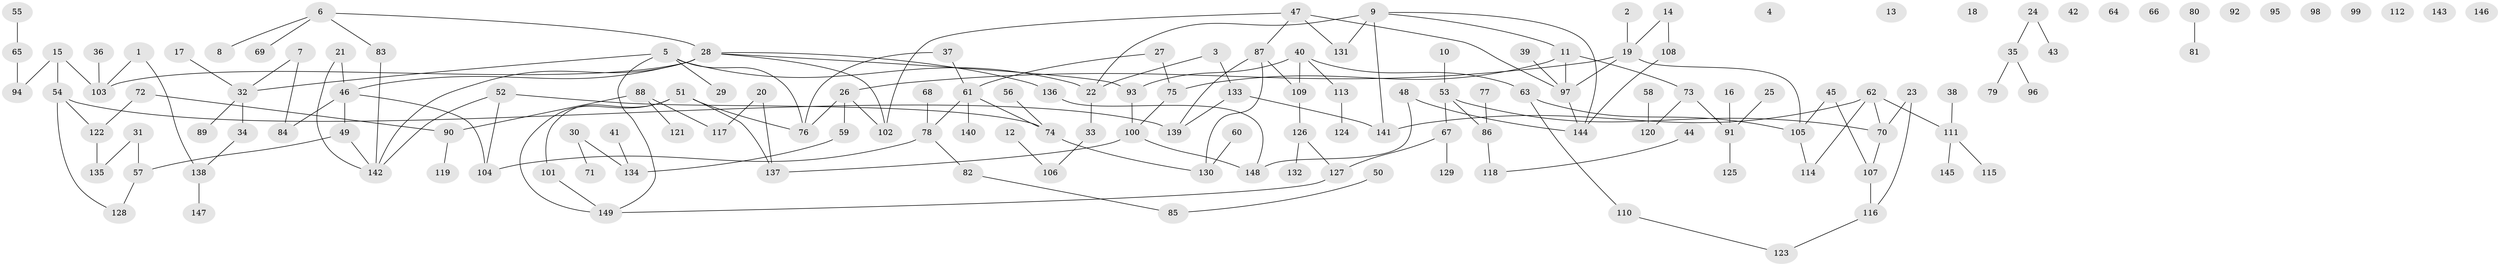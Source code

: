 // coarse degree distribution, {2: 0.1792452830188679, 1: 0.32075471698113206, 4: 0.12264150943396226, 0: 0.12264150943396226, 6: 0.03773584905660377, 3: 0.12264150943396226, 5: 0.07547169811320754, 7: 0.009433962264150943, 8: 0.009433962264150943}
// Generated by graph-tools (version 1.1) at 2025/23/03/03/25 07:23:30]
// undirected, 149 vertices, 168 edges
graph export_dot {
graph [start="1"]
  node [color=gray90,style=filled];
  1;
  2;
  3;
  4;
  5;
  6;
  7;
  8;
  9;
  10;
  11;
  12;
  13;
  14;
  15;
  16;
  17;
  18;
  19;
  20;
  21;
  22;
  23;
  24;
  25;
  26;
  27;
  28;
  29;
  30;
  31;
  32;
  33;
  34;
  35;
  36;
  37;
  38;
  39;
  40;
  41;
  42;
  43;
  44;
  45;
  46;
  47;
  48;
  49;
  50;
  51;
  52;
  53;
  54;
  55;
  56;
  57;
  58;
  59;
  60;
  61;
  62;
  63;
  64;
  65;
  66;
  67;
  68;
  69;
  70;
  71;
  72;
  73;
  74;
  75;
  76;
  77;
  78;
  79;
  80;
  81;
  82;
  83;
  84;
  85;
  86;
  87;
  88;
  89;
  90;
  91;
  92;
  93;
  94;
  95;
  96;
  97;
  98;
  99;
  100;
  101;
  102;
  103;
  104;
  105;
  106;
  107;
  108;
  109;
  110;
  111;
  112;
  113;
  114;
  115;
  116;
  117;
  118;
  119;
  120;
  121;
  122;
  123;
  124;
  125;
  126;
  127;
  128;
  129;
  130;
  131;
  132;
  133;
  134;
  135;
  136;
  137;
  138;
  139;
  140;
  141;
  142;
  143;
  144;
  145;
  146;
  147;
  148;
  149;
  1 -- 103;
  1 -- 138;
  2 -- 19;
  3 -- 22;
  3 -- 133;
  5 -- 22;
  5 -- 29;
  5 -- 32;
  5 -- 76;
  5 -- 149;
  6 -- 8;
  6 -- 28;
  6 -- 69;
  6 -- 83;
  7 -- 32;
  7 -- 84;
  9 -- 11;
  9 -- 22;
  9 -- 131;
  9 -- 141;
  9 -- 144;
  10 -- 53;
  11 -- 73;
  11 -- 75;
  11 -- 97;
  12 -- 106;
  14 -- 19;
  14 -- 108;
  15 -- 54;
  15 -- 94;
  15 -- 103;
  16 -- 91;
  17 -- 32;
  19 -- 26;
  19 -- 97;
  19 -- 105;
  20 -- 117;
  20 -- 137;
  21 -- 46;
  21 -- 142;
  22 -- 33;
  23 -- 70;
  23 -- 116;
  24 -- 35;
  24 -- 43;
  25 -- 91;
  26 -- 59;
  26 -- 76;
  26 -- 102;
  27 -- 61;
  27 -- 75;
  28 -- 46;
  28 -- 93;
  28 -- 102;
  28 -- 103;
  28 -- 136;
  28 -- 142;
  30 -- 71;
  30 -- 134;
  31 -- 57;
  31 -- 135;
  32 -- 34;
  32 -- 89;
  33 -- 106;
  34 -- 138;
  35 -- 79;
  35 -- 96;
  36 -- 103;
  37 -- 61;
  37 -- 76;
  38 -- 111;
  39 -- 97;
  40 -- 63;
  40 -- 93;
  40 -- 109;
  40 -- 113;
  41 -- 134;
  44 -- 118;
  45 -- 105;
  45 -- 107;
  46 -- 49;
  46 -- 84;
  46 -- 104;
  47 -- 87;
  47 -- 97;
  47 -- 102;
  47 -- 131;
  48 -- 144;
  48 -- 148;
  49 -- 57;
  49 -- 142;
  50 -- 85;
  51 -- 76;
  51 -- 101;
  51 -- 137;
  51 -- 149;
  52 -- 74;
  52 -- 104;
  52 -- 142;
  53 -- 67;
  53 -- 70;
  53 -- 86;
  54 -- 122;
  54 -- 128;
  54 -- 139;
  55 -- 65;
  56 -- 74;
  57 -- 128;
  58 -- 120;
  59 -- 134;
  60 -- 130;
  61 -- 74;
  61 -- 78;
  61 -- 140;
  62 -- 70;
  62 -- 111;
  62 -- 114;
  62 -- 141;
  63 -- 105;
  63 -- 110;
  65 -- 94;
  67 -- 127;
  67 -- 129;
  68 -- 78;
  70 -- 107;
  72 -- 90;
  72 -- 122;
  73 -- 91;
  73 -- 120;
  74 -- 130;
  75 -- 100;
  77 -- 86;
  78 -- 82;
  78 -- 104;
  80 -- 81;
  82 -- 85;
  83 -- 142;
  86 -- 118;
  87 -- 109;
  87 -- 130;
  87 -- 139;
  88 -- 90;
  88 -- 117;
  88 -- 121;
  90 -- 119;
  91 -- 125;
  93 -- 100;
  97 -- 144;
  100 -- 137;
  100 -- 148;
  101 -- 149;
  105 -- 114;
  107 -- 116;
  108 -- 144;
  109 -- 126;
  110 -- 123;
  111 -- 115;
  111 -- 145;
  113 -- 124;
  116 -- 123;
  122 -- 135;
  126 -- 127;
  126 -- 132;
  127 -- 149;
  133 -- 139;
  133 -- 141;
  136 -- 148;
  138 -- 147;
}
